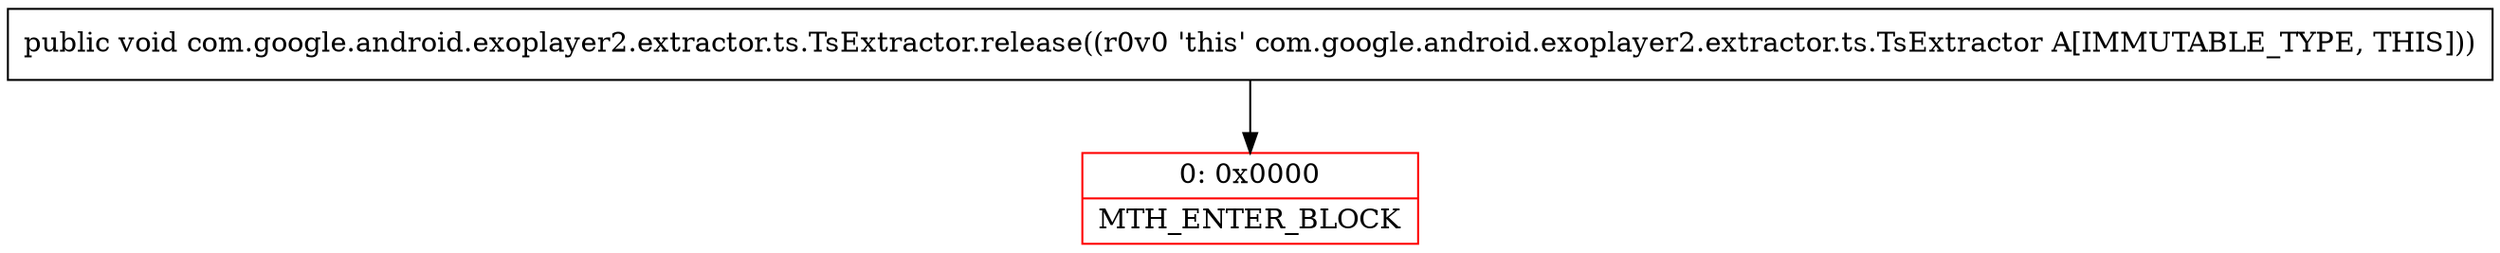 digraph "CFG forcom.google.android.exoplayer2.extractor.ts.TsExtractor.release()V" {
subgraph cluster_Region_1490155552 {
label = "R(0)";
node [shape=record,color=blue];
}
Node_0 [shape=record,color=red,label="{0\:\ 0x0000|MTH_ENTER_BLOCK\l}"];
MethodNode[shape=record,label="{public void com.google.android.exoplayer2.extractor.ts.TsExtractor.release((r0v0 'this' com.google.android.exoplayer2.extractor.ts.TsExtractor A[IMMUTABLE_TYPE, THIS])) }"];
MethodNode -> Node_0;
}

